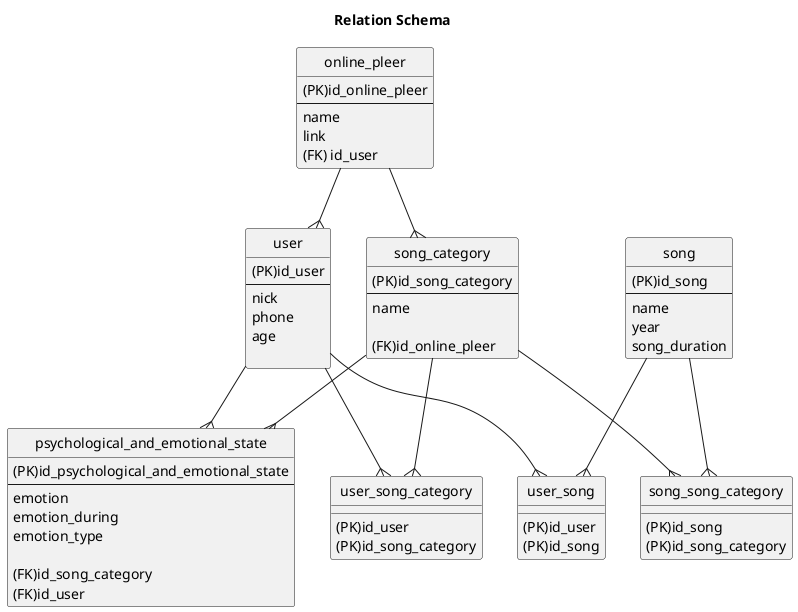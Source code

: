@startuml
title Relation Schema
hide circle

entity user {
  (PK)id_user
  --
  nick
  phone
  age

}



entity online_pleer {
  (PK)id_online_pleer
  --
  name
  link
 (FK) id_user
}

entity song {
  (PK)id_song
  --
  name
  year
  song_duration
}

entity song_category {
  (PK)id_song_category
  --
 name

  (FK)id_online_pleer
}

entity psychological_and_emotional_state {
  (PK)id_psychological_and_emotional_state
  --
  emotion
  emotion_during
  emotion_type
  
(FK)id_song_category
(FK)id_user
}

entity user_song {
  (PK)id_user
  (PK)id_song
}

 entity user_song_category {
  (PK)id_user
  (PK)id_song_category
}

entity song_song_category {
  (PK)id_song
  (PK)id_song_category
}

user --{ user_song
song --{ user_song

user --{ user_song_category
song_category --{ user_song_category 

song --{ song_song_category
song_category --{ song_song_category

online_pleer --{ user

user --{ psychological_and_emotional_state
song_category --{ psychological_and_emotional_state
online_pleer --{ song_category

@enduml
